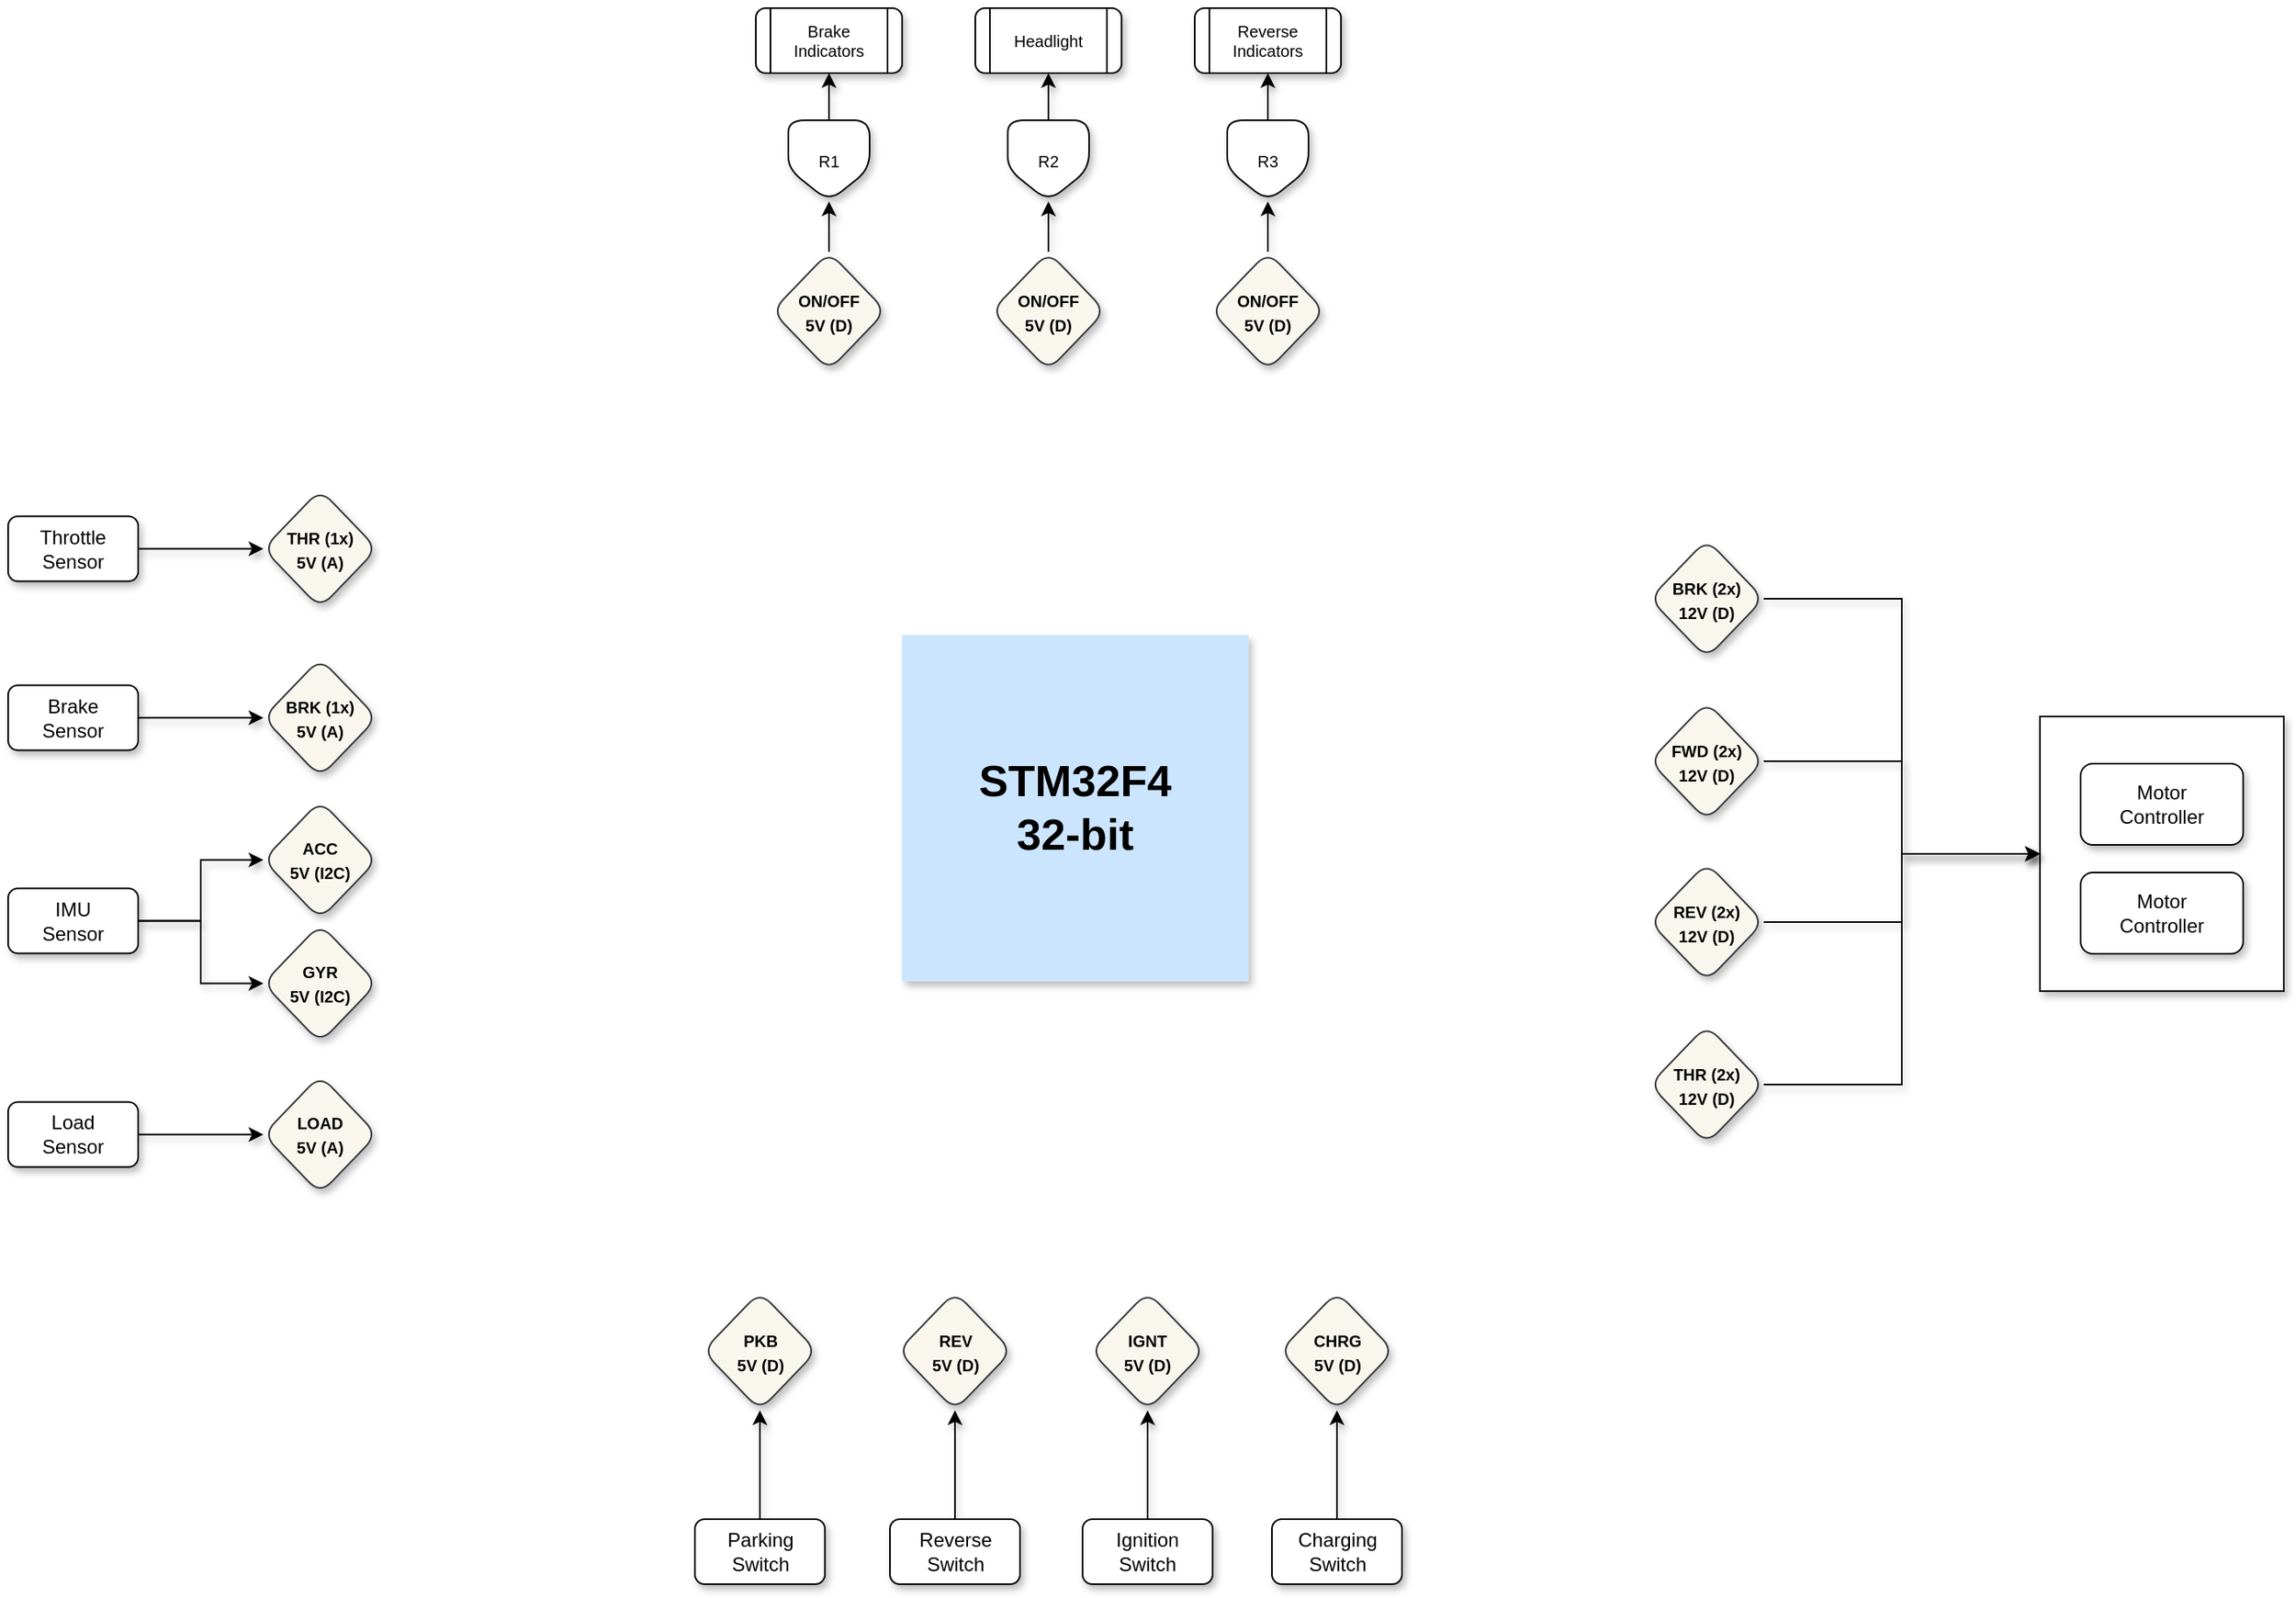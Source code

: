 <mxfile version="16.5.3" type="github">
  <diagram id="Yi_pjQfjcz1Kh0DtfVMH" name="Page-1">
    <mxGraphModel dx="2687" dy="1308" grid="1" gridSize="10" guides="1" tooltips="1" connect="1" arrows="1" fold="1" page="1" pageScale="1" pageWidth="827" pageHeight="1169" math="0" shadow="0">
      <root>
        <mxCell id="0" />
        <mxCell id="1" parent="0" />
        <mxCell id="QlWC5XBb-nRQeS2KVwKl-1" value="&lt;font style=&quot;font-size: 27px&quot;&gt;&lt;b&gt;STM32F4&lt;br&gt;32-bit&lt;/b&gt;&lt;/font&gt;" style="whiteSpace=wrap;html=1;aspect=fixed;shadow=1;strokeColor=none;strokeWidth=3;fillColor=#cce5ff;" vertex="1" parent="1">
          <mxGeometry x="180" y="505.75" width="213.25" height="213.25" as="geometry" />
        </mxCell>
        <mxCell id="QlWC5XBb-nRQeS2KVwKl-35" style="edgeStyle=orthogonalEdgeStyle;rounded=0;orthogonalLoop=1;jettySize=auto;html=1;exitX=1;exitY=0.5;exitDx=0;exitDy=0;entryX=0;entryY=0.5;entryDx=0;entryDy=0;fontSize=10;shadow=1;" edge="1" parent="1" source="QlWC5XBb-nRQeS2KVwKl-6" target="QlWC5XBb-nRQeS2KVwKl-12">
          <mxGeometry relative="1" as="geometry" />
        </mxCell>
        <mxCell id="QlWC5XBb-nRQeS2KVwKl-6" value="&lt;font style=&quot;font-size: 10px&quot;&gt;&lt;b&gt;BRK (2x)&lt;br&gt;12V (D)&lt;/b&gt;&lt;/font&gt;" style="rhombus;whiteSpace=wrap;html=1;shadow=1;rounded=1;fillColor=#f9f7ed;strokeColor=#36393d;" vertex="1" parent="1">
          <mxGeometry x="640" y="447" width="70" height="73" as="geometry" />
        </mxCell>
        <mxCell id="QlWC5XBb-nRQeS2KVwKl-12" value="" style="rounded=0;whiteSpace=wrap;html=1;shadow=1;" vertex="1" parent="1">
          <mxGeometry x="880" y="556" width="150" height="169" as="geometry" />
        </mxCell>
        <mxCell id="QlWC5XBb-nRQeS2KVwKl-2" value="Motor&lt;br&gt;Controller" style="rounded=1;whiteSpace=wrap;html=1;shadow=1;" vertex="1" parent="1">
          <mxGeometry x="905" y="585" width="100" height="50" as="geometry" />
        </mxCell>
        <mxCell id="QlWC5XBb-nRQeS2KVwKl-3" value="Motor&lt;br&gt;Controller" style="rounded=1;whiteSpace=wrap;html=1;shadow=1;" vertex="1" parent="1">
          <mxGeometry x="905" y="652" width="100" height="50" as="geometry" />
        </mxCell>
        <mxCell id="QlWC5XBb-nRQeS2KVwKl-38" style="edgeStyle=orthogonalEdgeStyle;rounded=0;orthogonalLoop=1;jettySize=auto;html=1;fontSize=10;shadow=1;" edge="1" parent="1" source="QlWC5XBb-nRQeS2KVwKl-22" target="QlWC5XBb-nRQeS2KVwKl-37">
          <mxGeometry relative="1" as="geometry" />
        </mxCell>
        <mxCell id="QlWC5XBb-nRQeS2KVwKl-22" value="Brake&lt;br&gt;Sensor" style="rounded=1;whiteSpace=wrap;html=1;shadow=1;" vertex="1" parent="1">
          <mxGeometry x="-370" y="536.75" width="80" height="40" as="geometry" />
        </mxCell>
        <mxCell id="QlWC5XBb-nRQeS2KVwKl-41" style="edgeStyle=orthogonalEdgeStyle;rounded=0;orthogonalLoop=1;jettySize=auto;html=1;entryX=0;entryY=0.5;entryDx=0;entryDy=0;fontSize=10;shadow=1;" edge="1" parent="1" source="QlWC5XBb-nRQeS2KVwKl-23" target="QlWC5XBb-nRQeS2KVwKl-39">
          <mxGeometry relative="1" as="geometry" />
        </mxCell>
        <mxCell id="QlWC5XBb-nRQeS2KVwKl-42" style="edgeStyle=orthogonalEdgeStyle;rounded=0;orthogonalLoop=1;jettySize=auto;html=1;exitX=1;exitY=0.5;exitDx=0;exitDy=0;entryX=0;entryY=0.5;entryDx=0;entryDy=0;fontSize=10;shadow=1;" edge="1" parent="1" source="QlWC5XBb-nRQeS2KVwKl-23" target="QlWC5XBb-nRQeS2KVwKl-40">
          <mxGeometry relative="1" as="geometry" />
        </mxCell>
        <mxCell id="QlWC5XBb-nRQeS2KVwKl-23" value="IMU&lt;br&gt;Sensor" style="rounded=1;whiteSpace=wrap;html=1;shadow=1;" vertex="1" parent="1">
          <mxGeometry x="-370" y="661.75" width="80" height="40" as="geometry" />
        </mxCell>
        <mxCell id="QlWC5XBb-nRQeS2KVwKl-33" style="edgeStyle=orthogonalEdgeStyle;rounded=0;orthogonalLoop=1;jettySize=auto;html=1;exitX=1;exitY=0.5;exitDx=0;exitDy=0;entryX=0;entryY=0.5;entryDx=0;entryDy=0;fontSize=10;shadow=1;" edge="1" parent="1" source="QlWC5XBb-nRQeS2KVwKl-30" target="QlWC5XBb-nRQeS2KVwKl-12">
          <mxGeometry relative="1" as="geometry" />
        </mxCell>
        <mxCell id="QlWC5XBb-nRQeS2KVwKl-30" value="&lt;font style=&quot;font-size: 10px&quot;&gt;&lt;b&gt;FWD (2x)&lt;br&gt;12V (D)&lt;/b&gt;&lt;/font&gt;" style="rhombus;whiteSpace=wrap;html=1;shadow=1;rounded=1;fillColor=#f9f7ed;strokeColor=#36393d;" vertex="1" parent="1">
          <mxGeometry x="640" y="547" width="70" height="73" as="geometry" />
        </mxCell>
        <mxCell id="QlWC5XBb-nRQeS2KVwKl-34" style="edgeStyle=orthogonalEdgeStyle;rounded=0;orthogonalLoop=1;jettySize=auto;html=1;exitX=1;exitY=0.5;exitDx=0;exitDy=0;entryX=0;entryY=0.5;entryDx=0;entryDy=0;fontSize=10;shadow=1;" edge="1" parent="1" source="QlWC5XBb-nRQeS2KVwKl-31" target="QlWC5XBb-nRQeS2KVwKl-12">
          <mxGeometry relative="1" as="geometry" />
        </mxCell>
        <mxCell id="QlWC5XBb-nRQeS2KVwKl-31" value="&lt;font style=&quot;font-size: 10px&quot;&gt;&lt;b&gt;REV (2x)&lt;br&gt;12V (D)&lt;/b&gt;&lt;/font&gt;" style="rhombus;whiteSpace=wrap;html=1;shadow=1;rounded=1;fillColor=#f9f7ed;strokeColor=#36393d;" vertex="1" parent="1">
          <mxGeometry x="640" y="646" width="70" height="73" as="geometry" />
        </mxCell>
        <mxCell id="QlWC5XBb-nRQeS2KVwKl-36" style="edgeStyle=orthogonalEdgeStyle;rounded=0;orthogonalLoop=1;jettySize=auto;html=1;exitX=1;exitY=0.5;exitDx=0;exitDy=0;entryX=0;entryY=0.5;entryDx=0;entryDy=0;fontSize=10;shadow=1;" edge="1" parent="1" source="QlWC5XBb-nRQeS2KVwKl-32" target="QlWC5XBb-nRQeS2KVwKl-12">
          <mxGeometry relative="1" as="geometry" />
        </mxCell>
        <mxCell id="QlWC5XBb-nRQeS2KVwKl-32" value="&lt;font style=&quot;font-size: 10px&quot;&gt;&lt;b&gt;THR (2x)&lt;br&gt;12V (D)&lt;/b&gt;&lt;/font&gt;" style="rhombus;whiteSpace=wrap;html=1;shadow=1;rounded=1;fillColor=#f9f7ed;strokeColor=#36393d;" vertex="1" parent="1">
          <mxGeometry x="640" y="746" width="70" height="73" as="geometry" />
        </mxCell>
        <mxCell id="QlWC5XBb-nRQeS2KVwKl-37" value="&lt;font style=&quot;font-size: 10px&quot;&gt;&lt;b&gt;BRK (1x)&lt;br&gt;5V (A)&lt;br&gt;&lt;/b&gt;&lt;/font&gt;" style="rhombus;whiteSpace=wrap;html=1;shadow=1;rounded=1;fillColor=#f9f7ed;strokeColor=#36393d;" vertex="1" parent="1">
          <mxGeometry x="-213" y="520.25" width="70" height="73" as="geometry" />
        </mxCell>
        <mxCell id="QlWC5XBb-nRQeS2KVwKl-39" value="&lt;font style=&quot;font-size: 10px&quot;&gt;&lt;b&gt;ACC&lt;br&gt;5V (I2C)&lt;br&gt;&lt;/b&gt;&lt;/font&gt;" style="rhombus;whiteSpace=wrap;html=1;shadow=1;rounded=1;fillColor=#f9f7ed;strokeColor=#36393d;" vertex="1" parent="1">
          <mxGeometry x="-213" y="607.75" width="70" height="73" as="geometry" />
        </mxCell>
        <mxCell id="QlWC5XBb-nRQeS2KVwKl-40" value="&lt;font style=&quot;font-size: 10px&quot;&gt;&lt;b&gt;GYR&lt;br&gt;5V (I2C)&lt;br&gt;&lt;/b&gt;&lt;/font&gt;" style="rhombus;whiteSpace=wrap;html=1;shadow=1;rounded=1;fillColor=#f9f7ed;strokeColor=#36393d;" vertex="1" parent="1">
          <mxGeometry x="-213" y="683.75" width="70" height="73" as="geometry" />
        </mxCell>
        <mxCell id="QlWC5XBb-nRQeS2KVwKl-45" style="edgeStyle=orthogonalEdgeStyle;rounded=0;orthogonalLoop=1;jettySize=auto;html=1;entryX=0;entryY=0.5;entryDx=0;entryDy=0;fontSize=10;shadow=1;" edge="1" parent="1" source="QlWC5XBb-nRQeS2KVwKl-43" target="QlWC5XBb-nRQeS2KVwKl-44">
          <mxGeometry relative="1" as="geometry" />
        </mxCell>
        <mxCell id="QlWC5XBb-nRQeS2KVwKl-43" value="Load&lt;br&gt;Sensor" style="rounded=1;whiteSpace=wrap;html=1;shadow=1;" vertex="1" parent="1">
          <mxGeometry x="-370" y="793.25" width="80" height="40" as="geometry" />
        </mxCell>
        <mxCell id="QlWC5XBb-nRQeS2KVwKl-44" value="&lt;font style=&quot;font-size: 10px&quot;&gt;&lt;b&gt;LOAD&lt;br&gt;5V (A)&lt;br&gt;&lt;/b&gt;&lt;/font&gt;" style="rhombus;whiteSpace=wrap;html=1;shadow=1;rounded=1;fillColor=#f9f7ed;strokeColor=#36393d;" vertex="1" parent="1">
          <mxGeometry x="-213" y="776.75" width="70" height="73" as="geometry" />
        </mxCell>
        <mxCell id="QlWC5XBb-nRQeS2KVwKl-48" style="edgeStyle=orthogonalEdgeStyle;rounded=0;orthogonalLoop=1;jettySize=auto;html=1;fontSize=10;shadow=1;" edge="1" parent="1" source="QlWC5XBb-nRQeS2KVwKl-46" target="QlWC5XBb-nRQeS2KVwKl-47">
          <mxGeometry relative="1" as="geometry" />
        </mxCell>
        <mxCell id="QlWC5XBb-nRQeS2KVwKl-46" value="Throttle&lt;br&gt;Sensor" style="rounded=1;whiteSpace=wrap;html=1;shadow=1;" vertex="1" parent="1">
          <mxGeometry x="-370" y="432.75" width="80" height="40" as="geometry" />
        </mxCell>
        <mxCell id="QlWC5XBb-nRQeS2KVwKl-47" value="&lt;font style=&quot;font-size: 10px&quot;&gt;&lt;b&gt;THR (1x)&lt;br&gt;5V (A)&lt;br&gt;&lt;/b&gt;&lt;/font&gt;" style="rhombus;whiteSpace=wrap;html=1;shadow=1;rounded=1;fillColor=#f9f7ed;strokeColor=#36393d;" vertex="1" parent="1">
          <mxGeometry x="-213" y="416.25" width="70" height="73" as="geometry" />
        </mxCell>
        <mxCell id="QlWC5XBb-nRQeS2KVwKl-49" value="Headlight" style="shape=process;whiteSpace=wrap;html=1;backgroundOutline=1;rounded=1;fontSize=10;shadow=1;" vertex="1" parent="1">
          <mxGeometry x="225" y="120" width="90" height="40" as="geometry" />
        </mxCell>
        <mxCell id="QlWC5XBb-nRQeS2KVwKl-68" style="edgeStyle=orthogonalEdgeStyle;rounded=0;orthogonalLoop=1;jettySize=auto;html=1;exitX=0.5;exitY=0;exitDx=0;exitDy=0;shadow=1;fontSize=10;" edge="1" parent="1" source="QlWC5XBb-nRQeS2KVwKl-53" target="QlWC5XBb-nRQeS2KVwKl-62">
          <mxGeometry relative="1" as="geometry" />
        </mxCell>
        <mxCell id="QlWC5XBb-nRQeS2KVwKl-53" value="&lt;font style=&quot;font-size: 10px&quot;&gt;&lt;b&gt;ON/OFF&lt;br&gt;5V (D)&lt;/b&gt;&lt;/font&gt;" style="rhombus;whiteSpace=wrap;html=1;shadow=1;rounded=1;fillColor=#f9f7ed;strokeColor=#36393d;" vertex="1" parent="1">
          <mxGeometry x="235" y="270" width="70" height="73" as="geometry" />
        </mxCell>
        <mxCell id="QlWC5XBb-nRQeS2KVwKl-54" value="Brake&lt;br&gt;Indicators" style="shape=process;whiteSpace=wrap;html=1;backgroundOutline=1;rounded=1;fontSize=10;shadow=1;" vertex="1" parent="1">
          <mxGeometry x="90" y="120" width="90" height="40" as="geometry" />
        </mxCell>
        <mxCell id="QlWC5XBb-nRQeS2KVwKl-55" value="Reverse&lt;br&gt;Indicators" style="shape=process;whiteSpace=wrap;html=1;backgroundOutline=1;rounded=1;fontSize=10;shadow=1;" vertex="1" parent="1">
          <mxGeometry x="360" y="120" width="90" height="40" as="geometry" />
        </mxCell>
        <mxCell id="QlWC5XBb-nRQeS2KVwKl-65" style="edgeStyle=orthogonalEdgeStyle;rounded=0;orthogonalLoop=1;jettySize=auto;html=1;exitX=0.5;exitY=0;exitDx=0;exitDy=0;entryX=0.5;entryY=1;entryDx=0;entryDy=0;shadow=1;fontSize=10;" edge="1" parent="1" source="QlWC5XBb-nRQeS2KVwKl-56" target="QlWC5XBb-nRQeS2KVwKl-61">
          <mxGeometry relative="1" as="geometry" />
        </mxCell>
        <mxCell id="QlWC5XBb-nRQeS2KVwKl-56" value="&lt;font style=&quot;font-size: 10px&quot;&gt;&lt;b&gt;ON/OFF&lt;br&gt;5V (D)&lt;/b&gt;&lt;/font&gt;" style="rhombus;whiteSpace=wrap;html=1;shadow=1;rounded=1;fillColor=#f9f7ed;strokeColor=#36393d;" vertex="1" parent="1">
          <mxGeometry x="100" y="270" width="70" height="73" as="geometry" />
        </mxCell>
        <mxCell id="QlWC5XBb-nRQeS2KVwKl-67" style="edgeStyle=orthogonalEdgeStyle;rounded=0;orthogonalLoop=1;jettySize=auto;html=1;exitX=0.5;exitY=0;exitDx=0;exitDy=0;entryX=0.5;entryY=1;entryDx=0;entryDy=0;shadow=1;fontSize=10;" edge="1" parent="1" source="QlWC5XBb-nRQeS2KVwKl-57" target="QlWC5XBb-nRQeS2KVwKl-63">
          <mxGeometry relative="1" as="geometry" />
        </mxCell>
        <mxCell id="QlWC5XBb-nRQeS2KVwKl-57" value="&lt;font style=&quot;font-size: 10px&quot;&gt;&lt;b&gt;ON/OFF&lt;br&gt;5V (D)&lt;/b&gt;&lt;/font&gt;" style="rhombus;whiteSpace=wrap;html=1;shadow=1;rounded=1;fillColor=#f9f7ed;strokeColor=#36393d;" vertex="1" parent="1">
          <mxGeometry x="370" y="270" width="70" height="73" as="geometry" />
        </mxCell>
        <mxCell id="QlWC5XBb-nRQeS2KVwKl-69" style="edgeStyle=orthogonalEdgeStyle;rounded=0;orthogonalLoop=1;jettySize=auto;html=1;exitX=0.5;exitY=0;exitDx=0;exitDy=0;entryX=0.5;entryY=1;entryDx=0;entryDy=0;shadow=1;fontSize=10;" edge="1" parent="1" source="QlWC5XBb-nRQeS2KVwKl-61" target="QlWC5XBb-nRQeS2KVwKl-54">
          <mxGeometry relative="1" as="geometry" />
        </mxCell>
        <mxCell id="QlWC5XBb-nRQeS2KVwKl-61" value="R1" style="shape=offPageConnector;whiteSpace=wrap;html=1;rounded=1;shadow=1;fontSize=10;size=0.4;" vertex="1" parent="1">
          <mxGeometry x="110" y="189" width="50" height="50" as="geometry" />
        </mxCell>
        <mxCell id="QlWC5XBb-nRQeS2KVwKl-70" value="" style="edgeStyle=orthogonalEdgeStyle;rounded=0;orthogonalLoop=1;jettySize=auto;html=1;shadow=1;fontSize=10;" edge="1" parent="1" source="QlWC5XBb-nRQeS2KVwKl-62" target="QlWC5XBb-nRQeS2KVwKl-49">
          <mxGeometry relative="1" as="geometry" />
        </mxCell>
        <mxCell id="QlWC5XBb-nRQeS2KVwKl-62" value="R2" style="shape=offPageConnector;whiteSpace=wrap;html=1;rounded=1;shadow=1;fontSize=10;size=0.4;" vertex="1" parent="1">
          <mxGeometry x="245" y="189" width="50" height="50" as="geometry" />
        </mxCell>
        <mxCell id="QlWC5XBb-nRQeS2KVwKl-71" style="edgeStyle=orthogonalEdgeStyle;rounded=0;orthogonalLoop=1;jettySize=auto;html=1;exitX=0.5;exitY=0;exitDx=0;exitDy=0;entryX=0.5;entryY=1;entryDx=0;entryDy=0;shadow=1;fontSize=10;" edge="1" parent="1" source="QlWC5XBb-nRQeS2KVwKl-63" target="QlWC5XBb-nRQeS2KVwKl-55">
          <mxGeometry relative="1" as="geometry" />
        </mxCell>
        <mxCell id="QlWC5XBb-nRQeS2KVwKl-63" value="R3" style="shape=offPageConnector;whiteSpace=wrap;html=1;rounded=1;shadow=1;fontSize=10;size=0.4;" vertex="1" parent="1">
          <mxGeometry x="380" y="189" width="50" height="50" as="geometry" />
        </mxCell>
        <mxCell id="QlWC5XBb-nRQeS2KVwKl-82" style="edgeStyle=orthogonalEdgeStyle;rounded=0;orthogonalLoop=1;jettySize=auto;html=1;exitX=0.5;exitY=0;exitDx=0;exitDy=0;entryX=0.5;entryY=1;entryDx=0;entryDy=0;shadow=1;fontSize=27;" edge="1" parent="1" source="QlWC5XBb-nRQeS2KVwKl-73" target="QlWC5XBb-nRQeS2KVwKl-78">
          <mxGeometry relative="1" as="geometry" />
        </mxCell>
        <mxCell id="QlWC5XBb-nRQeS2KVwKl-73" value="Parking&lt;br&gt;Switch" style="rounded=1;whiteSpace=wrap;html=1;shadow=1;" vertex="1" parent="1">
          <mxGeometry x="52.5" y="1050" width="80" height="40" as="geometry" />
        </mxCell>
        <mxCell id="QlWC5XBb-nRQeS2KVwKl-83" style="edgeStyle=orthogonalEdgeStyle;rounded=0;orthogonalLoop=1;jettySize=auto;html=1;exitX=0.5;exitY=0;exitDx=0;exitDy=0;entryX=0.5;entryY=1;entryDx=0;entryDy=0;shadow=1;fontSize=27;" edge="1" parent="1" source="QlWC5XBb-nRQeS2KVwKl-74" target="QlWC5XBb-nRQeS2KVwKl-79">
          <mxGeometry relative="1" as="geometry" />
        </mxCell>
        <mxCell id="QlWC5XBb-nRQeS2KVwKl-74" value="Reverse&lt;br&gt;Switch" style="rounded=1;whiteSpace=wrap;html=1;shadow=1;" vertex="1" parent="1">
          <mxGeometry x="172.5" y="1050" width="80" height="40" as="geometry" />
        </mxCell>
        <mxCell id="QlWC5XBb-nRQeS2KVwKl-85" style="edgeStyle=orthogonalEdgeStyle;rounded=0;orthogonalLoop=1;jettySize=auto;html=1;exitX=0.5;exitY=0;exitDx=0;exitDy=0;entryX=0.5;entryY=1;entryDx=0;entryDy=0;shadow=1;fontSize=27;" edge="1" parent="1" source="QlWC5XBb-nRQeS2KVwKl-75" target="QlWC5XBb-nRQeS2KVwKl-81">
          <mxGeometry relative="1" as="geometry" />
        </mxCell>
        <mxCell id="QlWC5XBb-nRQeS2KVwKl-75" value="Charging&lt;br&gt;Switch" style="rounded=1;whiteSpace=wrap;html=1;shadow=1;" vertex="1" parent="1">
          <mxGeometry x="407.5" y="1050" width="80" height="40" as="geometry" />
        </mxCell>
        <mxCell id="QlWC5XBb-nRQeS2KVwKl-84" style="edgeStyle=orthogonalEdgeStyle;rounded=0;orthogonalLoop=1;jettySize=auto;html=1;exitX=0.5;exitY=0;exitDx=0;exitDy=0;entryX=0.5;entryY=1;entryDx=0;entryDy=0;shadow=1;fontSize=27;" edge="1" parent="1" source="QlWC5XBb-nRQeS2KVwKl-76" target="QlWC5XBb-nRQeS2KVwKl-80">
          <mxGeometry relative="1" as="geometry" />
        </mxCell>
        <mxCell id="QlWC5XBb-nRQeS2KVwKl-76" value="Ignition&lt;br&gt;Switch" style="rounded=1;whiteSpace=wrap;html=1;shadow=1;" vertex="1" parent="1">
          <mxGeometry x="291" y="1050" width="80" height="40" as="geometry" />
        </mxCell>
        <mxCell id="QlWC5XBb-nRQeS2KVwKl-78" value="&lt;font style=&quot;font-size: 10px&quot;&gt;&lt;b&gt;PKB&lt;br&gt;5V (D)&lt;br&gt;&lt;/b&gt;&lt;/font&gt;" style="rhombus;whiteSpace=wrap;html=1;shadow=1;rounded=1;fillColor=#f9f7ed;strokeColor=#36393d;" vertex="1" parent="1">
          <mxGeometry x="57.5" y="910" width="70" height="73" as="geometry" />
        </mxCell>
        <mxCell id="QlWC5XBb-nRQeS2KVwKl-79" value="&lt;font style=&quot;font-size: 10px&quot;&gt;&lt;b&gt;REV&lt;br&gt;5V (D)&lt;br&gt;&lt;/b&gt;&lt;/font&gt;" style="rhombus;whiteSpace=wrap;html=1;shadow=1;rounded=1;fillColor=#f9f7ed;strokeColor=#36393d;" vertex="1" parent="1">
          <mxGeometry x="177.5" y="910" width="70" height="73" as="geometry" />
        </mxCell>
        <mxCell id="QlWC5XBb-nRQeS2KVwKl-80" value="&lt;font style=&quot;font-size: 10px&quot;&gt;&lt;b&gt;IGNT&lt;br&gt;5V (D)&lt;br&gt;&lt;/b&gt;&lt;/font&gt;" style="rhombus;whiteSpace=wrap;html=1;shadow=1;rounded=1;fillColor=#f9f7ed;strokeColor=#36393d;" vertex="1" parent="1">
          <mxGeometry x="296" y="910" width="70" height="73" as="geometry" />
        </mxCell>
        <mxCell id="QlWC5XBb-nRQeS2KVwKl-81" value="&lt;font style=&quot;font-size: 10px&quot;&gt;&lt;b&gt;CHRG&lt;br&gt;5V (D)&lt;br&gt;&lt;/b&gt;&lt;/font&gt;" style="rhombus;whiteSpace=wrap;html=1;shadow=1;rounded=1;fillColor=#f9f7ed;strokeColor=#36393d;" vertex="1" parent="1">
          <mxGeometry x="412.5" y="910" width="70" height="73" as="geometry" />
        </mxCell>
      </root>
    </mxGraphModel>
  </diagram>
</mxfile>
